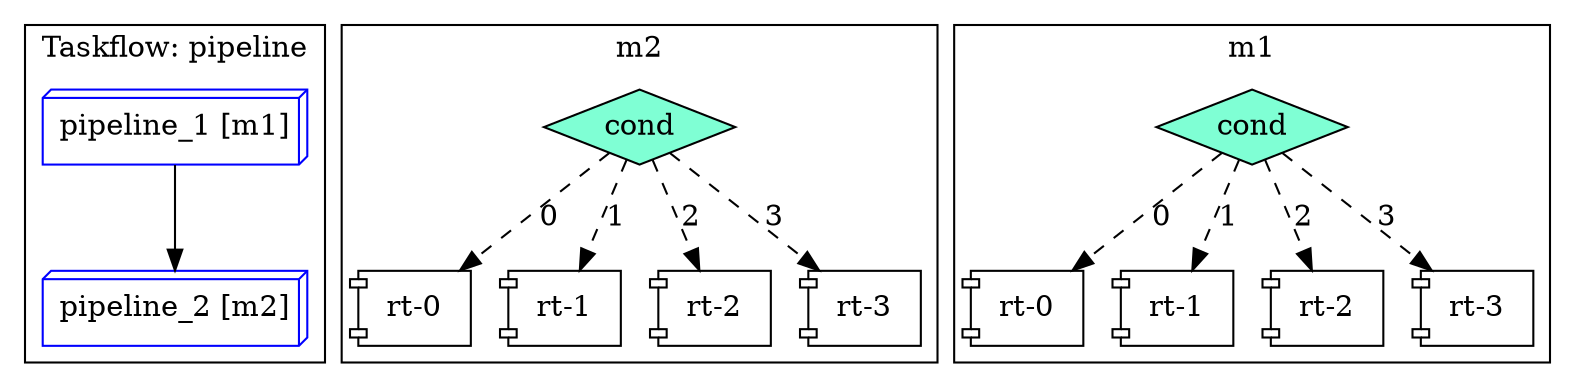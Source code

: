 digraph Taskflow {
subgraph cluster_p0x7ffeaf4d98d8 {
label="Taskflow: pipeline";
p0x1da4f10[shape=box3d, color=blue, label="pipeline_1 [m1]"];
p0x1da4f10->p0x1da4ff8;
p0x1da4ff8[shape=box3d, color=blue, label="pipeline_2 [m2]"];
}
subgraph cluster_p0x7ffeaf4d9510 {
label="m2";
p0x1da4a88[label="cond" shape=diamond color=black fillcolor=aquamarine style=filled];
p0x1da4a88 -> p0x1da4b70 [style=dashed label="0"];
p0x1da4a88 -> p0x1da4c58 [style=dashed label="1"];
p0x1da4a88 -> p0x1da4d40 [style=dashed label="2"];
p0x1da4a88 -> p0x1da4e28 [style=dashed label="3"];
p0x1da4b70[label="rt-0" shape=component];
p0x1da4c58[label="rt-1" shape=component];
p0x1da4d40[label="rt-2" shape=component];
p0x1da4e28[label="rt-3" shape=component];
}
subgraph cluster_p0x7ffeaf4d95b0 {
label="m1";
p0x1da4600[label="cond" shape=diamond color=black fillcolor=aquamarine style=filled];
p0x1da4600 -> p0x1da46e8 [style=dashed label="0"];
p0x1da4600 -> p0x1da47d0 [style=dashed label="1"];
p0x1da4600 -> p0x1da48b8 [style=dashed label="2"];
p0x1da4600 -> p0x1da49a0 [style=dashed label="3"];
p0x1da46e8[label="rt-0" shape=component];
p0x1da47d0[label="rt-1" shape=component];
p0x1da48b8[label="rt-2" shape=component];
p0x1da49a0[label="rt-3" shape=component];
}
}

